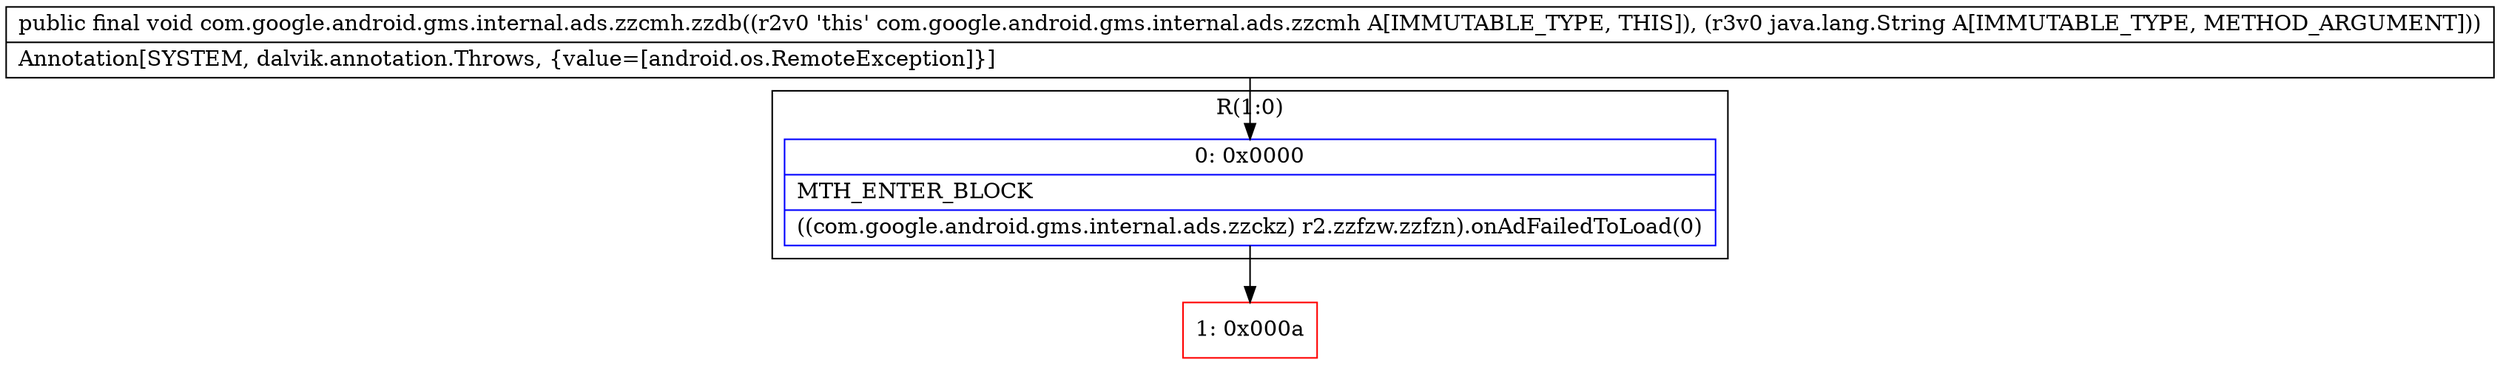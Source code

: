 digraph "CFG forcom.google.android.gms.internal.ads.zzcmh.zzdb(Ljava\/lang\/String;)V" {
subgraph cluster_Region_866816084 {
label = "R(1:0)";
node [shape=record,color=blue];
Node_0 [shape=record,label="{0\:\ 0x0000|MTH_ENTER_BLOCK\l|((com.google.android.gms.internal.ads.zzckz) r2.zzfzw.zzfzn).onAdFailedToLoad(0)\l}"];
}
Node_1 [shape=record,color=red,label="{1\:\ 0x000a}"];
MethodNode[shape=record,label="{public final void com.google.android.gms.internal.ads.zzcmh.zzdb((r2v0 'this' com.google.android.gms.internal.ads.zzcmh A[IMMUTABLE_TYPE, THIS]), (r3v0 java.lang.String A[IMMUTABLE_TYPE, METHOD_ARGUMENT]))  | Annotation[SYSTEM, dalvik.annotation.Throws, \{value=[android.os.RemoteException]\}]\l}"];
MethodNode -> Node_0;
Node_0 -> Node_1;
}

